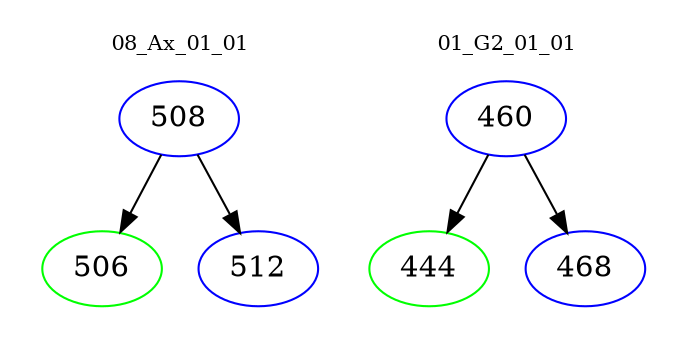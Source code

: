 digraph{
subgraph cluster_0 {
color = white
label = "08_Ax_01_01";
fontsize=10;
T0_508 [label="508", color="blue"]
T0_508 -> T0_506 [color="black"]
T0_506 [label="506", color="green"]
T0_508 -> T0_512 [color="black"]
T0_512 [label="512", color="blue"]
}
subgraph cluster_1 {
color = white
label = "01_G2_01_01";
fontsize=10;
T1_460 [label="460", color="blue"]
T1_460 -> T1_444 [color="black"]
T1_444 [label="444", color="green"]
T1_460 -> T1_468 [color="black"]
T1_468 [label="468", color="blue"]
}
}
